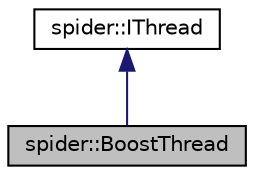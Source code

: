 digraph "spider::BoostThread"
{
  edge [fontname="Helvetica",fontsize="10",labelfontname="Helvetica",labelfontsize="10"];
  node [fontname="Helvetica",fontsize="10",shape=record];
  Node2 [label="spider::BoostThread",height=0.2,width=0.4,color="black", fillcolor="grey75", style="filled", fontcolor="black"];
  Node3 -> Node2 [dir="back",color="midnightblue",fontsize="10",style="solid"];
  Node3 [label="spider::IThread",height=0.2,width=0.4,color="black", fillcolor="white", style="filled",URL="$classspider_1_1_i_thread.html"];
}
